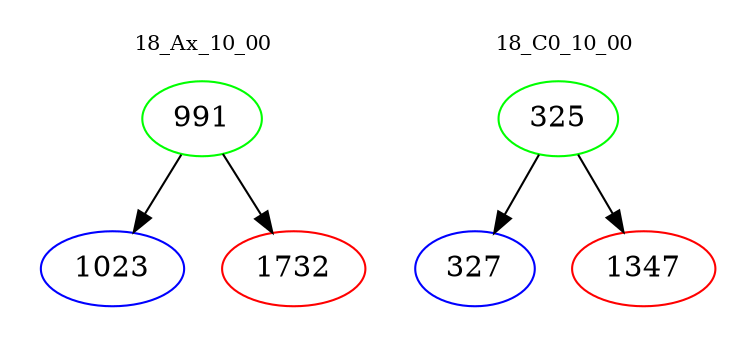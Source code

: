 digraph{
subgraph cluster_0 {
color = white
label = "18_Ax_10_00";
fontsize=10;
T0_991 [label="991", color="green"]
T0_991 -> T0_1023 [color="black"]
T0_1023 [label="1023", color="blue"]
T0_991 -> T0_1732 [color="black"]
T0_1732 [label="1732", color="red"]
}
subgraph cluster_1 {
color = white
label = "18_C0_10_00";
fontsize=10;
T1_325 [label="325", color="green"]
T1_325 -> T1_327 [color="black"]
T1_327 [label="327", color="blue"]
T1_325 -> T1_1347 [color="black"]
T1_1347 [label="1347", color="red"]
}
}
